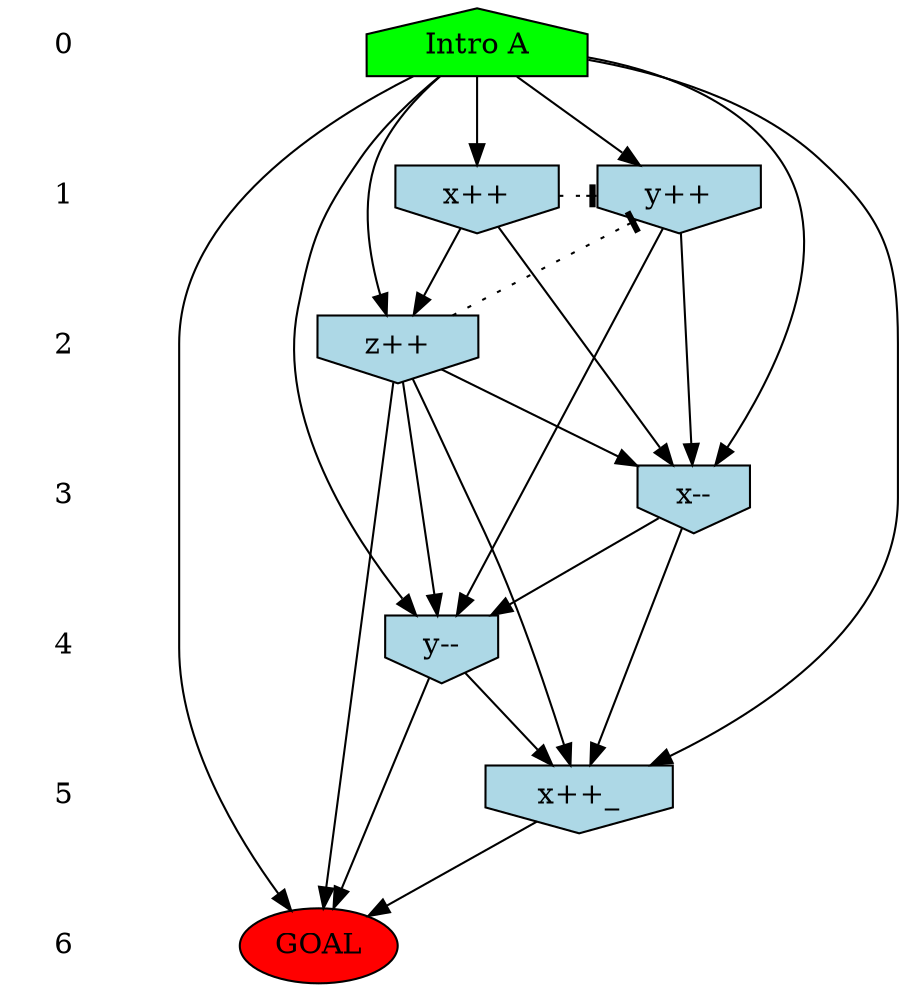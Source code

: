 /* Compression of 3 causal flows obtained in average at 4.807142E-02 t.u */
/* Compressed causal flows were: [350;825;1124] */
digraph G{
 ranksep=.5 ; 
{ rank = same ; "0" [shape=plaintext] ; node_1 [label ="Intro A", shape=house, style=filled, fillcolor=green] ;
}
{ rank = same ; "1" [shape=plaintext] ; node_2 [label="y++", shape=invhouse, style=filled, fillcolor = lightblue] ;
node_3 [label="x++", shape=invhouse, style=filled, fillcolor = lightblue] ;
}
{ rank = same ; "2" [shape=plaintext] ; node_4 [label="z++", shape=invhouse, style=filled, fillcolor = lightblue] ;
}
{ rank = same ; "3" [shape=plaintext] ; node_5 [label="x--", shape=invhouse, style=filled, fillcolor = lightblue] ;
}
{ rank = same ; "4" [shape=plaintext] ; node_6 [label="y--", shape=invhouse, style=filled, fillcolor = lightblue] ;
}
{ rank = same ; "5" [shape=plaintext] ; node_7 [label="x++_", shape=invhouse, style=filled, fillcolor = lightblue] ;
}
{ rank = same ; "6" [shape=plaintext] ; node_8 [label ="GOAL", style=filled, fillcolor=red] ;
}
"0" -> "1" [style="invis"]; 
"1" -> "2" [style="invis"]; 
"2" -> "3" [style="invis"]; 
"3" -> "4" [style="invis"]; 
"4" -> "5" [style="invis"]; 
"5" -> "6" [style="invis"]; 
node_1 -> node_2
node_1 -> node_3
node_1 -> node_4
node_3 -> node_4
node_1 -> node_5
node_2 -> node_5
node_3 -> node_5
node_4 -> node_5
node_1 -> node_6
node_2 -> node_6
node_4 -> node_6
node_5 -> node_6
node_1 -> node_7
node_4 -> node_7
node_5 -> node_7
node_6 -> node_7
node_1 -> node_8
node_4 -> node_8
node_6 -> node_8
node_7 -> node_8
node_3 -> node_2 [style=dotted, arrowhead = tee] 
node_4 -> node_2 [style=dotted, arrowhead = tee] 
}
/*
 Dot generation time: 0.000000
*/